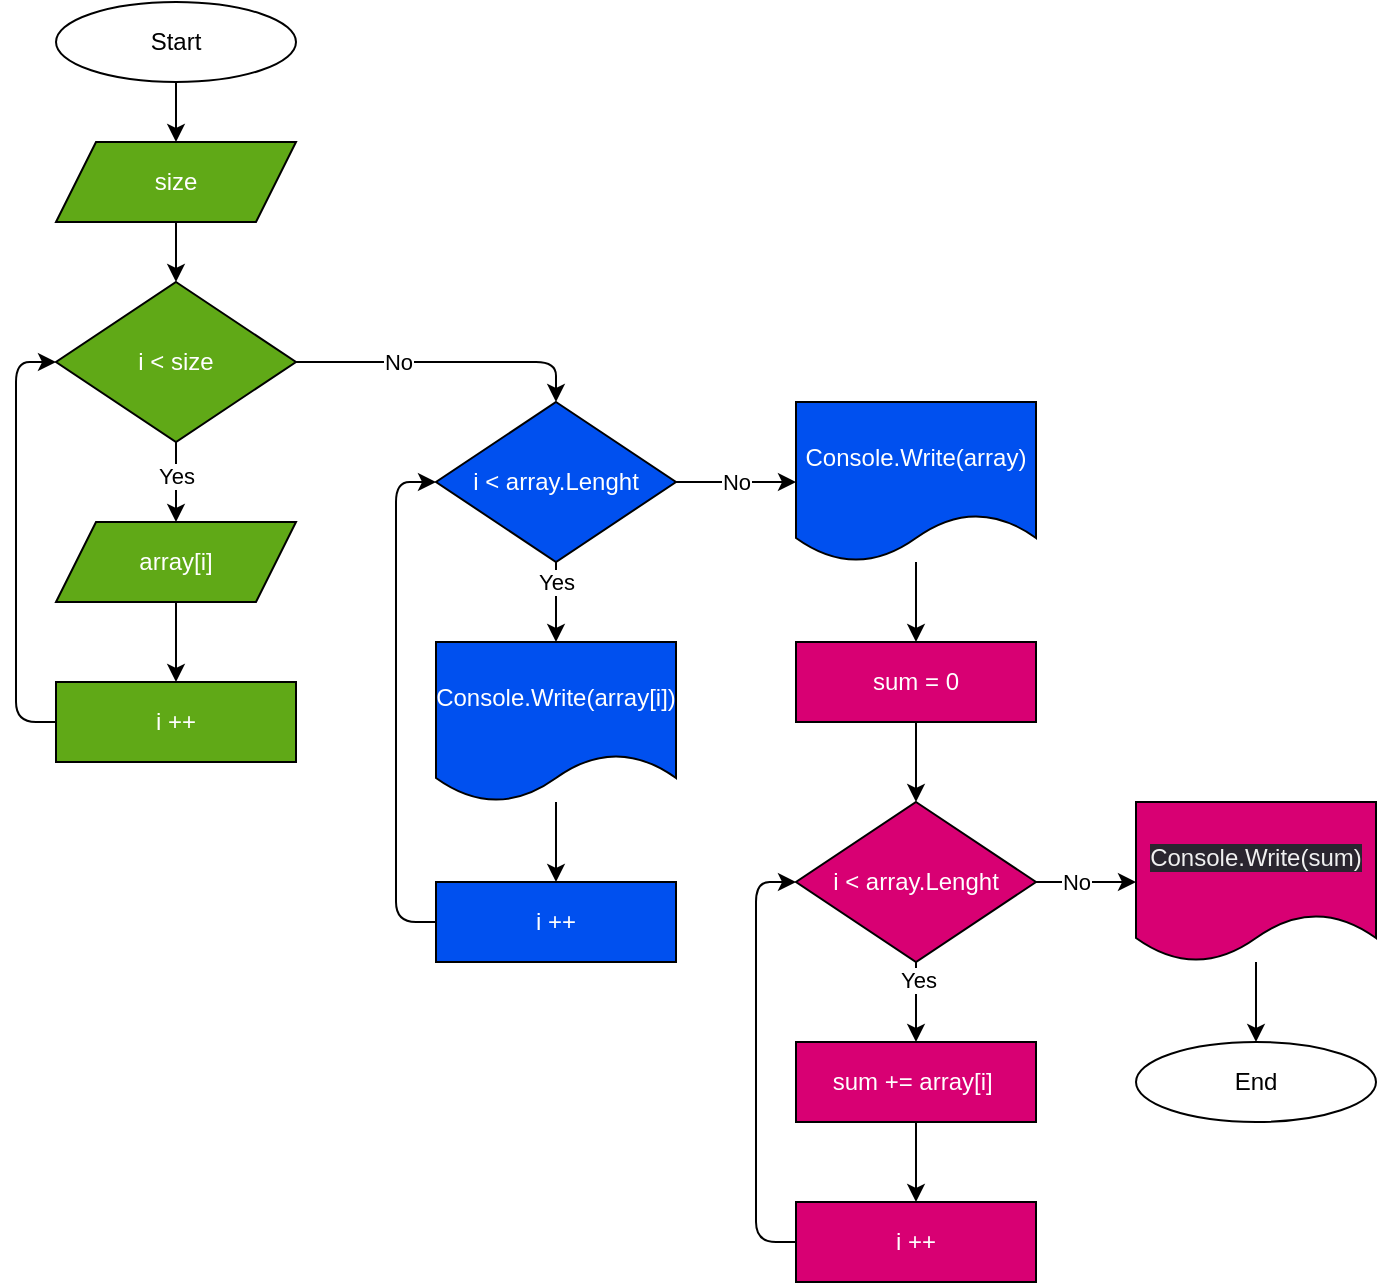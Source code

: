 <mxfile>
    <diagram id="4hZw0LuC-4t2RfQ-QbJT" name="Страница 1">
        <mxGraphModel dx="669" dy="391" grid="1" gridSize="10" guides="1" tooltips="1" connect="1" arrows="1" fold="1" page="1" pageScale="1" pageWidth="827" pageHeight="1169" math="0" shadow="0">
            <root>
                <mxCell id="0"/>
                <mxCell id="1" parent="0"/>
                <mxCell id="11" style="edgeStyle=none;html=1;exitX=0.5;exitY=1;exitDx=0;exitDy=0;entryX=0.5;entryY=0;entryDx=0;entryDy=0;" edge="1" parent="1" source="3" target="10">
                    <mxGeometry relative="1" as="geometry"/>
                </mxCell>
                <mxCell id="3" value="size" style="shape=parallelogram;perimeter=parallelogramPerimeter;whiteSpace=wrap;html=1;fixedSize=1;fillColor=#60a917;fontColor=#ffffff;strokeColor=#000000;" vertex="1" parent="1">
                    <mxGeometry x="50" y="110" width="120" height="40" as="geometry"/>
                </mxCell>
                <mxCell id="9" style="edgeStyle=none;html=1;exitX=0.5;exitY=1;exitDx=0;exitDy=0;entryX=0.5;entryY=0;entryDx=0;entryDy=0;" edge="1" parent="1" source="8" target="3">
                    <mxGeometry relative="1" as="geometry"/>
                </mxCell>
                <mxCell id="8" value="Start" style="ellipse;whiteSpace=wrap;html=1;fillColor=#FFFFFF;fontColor=#000000;" vertex="1" parent="1">
                    <mxGeometry x="50" y="40" width="120" height="40" as="geometry"/>
                </mxCell>
                <mxCell id="13" value="" style="edgeStyle=none;html=1;" edge="1" parent="1" source="10" target="12">
                    <mxGeometry relative="1" as="geometry"/>
                </mxCell>
                <mxCell id="29" value="Yes" style="edgeLabel;html=1;align=center;verticalAlign=middle;resizable=0;points=[];" vertex="1" connectable="0" parent="13">
                    <mxGeometry x="-0.467" relative="1" as="geometry">
                        <mxPoint y="6" as="offset"/>
                    </mxGeometry>
                </mxCell>
                <mxCell id="20" value="" style="edgeStyle=none;html=1;exitX=1;exitY=0.5;exitDx=0;exitDy=0;entryX=0.5;entryY=0;entryDx=0;entryDy=0;" edge="1" parent="1" source="10" target="23">
                    <mxGeometry relative="1" as="geometry">
                        <mxPoint x="250" y="100" as="targetPoint"/>
                        <Array as="points">
                            <mxPoint x="180" y="220"/>
                            <mxPoint x="230" y="220"/>
                            <mxPoint x="300" y="220"/>
                        </Array>
                    </mxGeometry>
                </mxCell>
                <mxCell id="21" value="No" style="edgeLabel;html=1;align=center;verticalAlign=middle;resizable=0;points=[];" vertex="1" connectable="0" parent="20">
                    <mxGeometry x="-0.028" y="-1" relative="1" as="geometry">
                        <mxPoint x="-22" y="-1" as="offset"/>
                    </mxGeometry>
                </mxCell>
                <mxCell id="10" value="i &amp;lt; size" style="rhombus;whiteSpace=wrap;html=1;fillColor=#60a917;fontColor=#ffffff;strokeColor=#000000;" vertex="1" parent="1">
                    <mxGeometry x="50" y="180" width="120" height="80" as="geometry"/>
                </mxCell>
                <mxCell id="15" value="" style="edgeStyle=none;html=1;" edge="1" parent="1" source="12" target="14">
                    <mxGeometry relative="1" as="geometry"/>
                </mxCell>
                <mxCell id="12" value="array[i]" style="shape=parallelogram;perimeter=parallelogramPerimeter;whiteSpace=wrap;html=1;fixedSize=1;fillColor=#60a917;fontColor=#ffffff;strokeColor=#000000;" vertex="1" parent="1">
                    <mxGeometry x="50" y="300" width="120" height="40" as="geometry"/>
                </mxCell>
                <mxCell id="17" style="edgeStyle=none;html=1;exitX=0;exitY=0.5;exitDx=0;exitDy=0;entryX=0;entryY=0.5;entryDx=0;entryDy=0;" edge="1" parent="1" source="14" target="10">
                    <mxGeometry relative="1" as="geometry">
                        <Array as="points">
                            <mxPoint x="30" y="400"/>
                            <mxPoint x="30" y="280"/>
                            <mxPoint x="30" y="220"/>
                        </Array>
                    </mxGeometry>
                </mxCell>
                <mxCell id="14" value="i ++" style="rounded=0;whiteSpace=wrap;html=1;fillColor=#60a917;fontColor=#ffffff;strokeColor=#000000;" vertex="1" parent="1">
                    <mxGeometry x="50" y="380" width="120" height="40" as="geometry"/>
                </mxCell>
                <mxCell id="25" value="" style="edgeStyle=none;html=1;entryX=0.5;entryY=0;entryDx=0;entryDy=0;" edge="1" parent="1" source="23" target="51">
                    <mxGeometry relative="1" as="geometry">
                        <mxPoint x="300" y="370" as="targetPoint"/>
                    </mxGeometry>
                </mxCell>
                <mxCell id="30" value="Yes" style="edgeLabel;html=1;align=center;verticalAlign=middle;resizable=0;points=[];" vertex="1" connectable="0" parent="25">
                    <mxGeometry x="-0.44" relative="1" as="geometry">
                        <mxPoint y="-1" as="offset"/>
                    </mxGeometry>
                </mxCell>
                <mxCell id="32" value="" style="edgeStyle=none;html=1;entryX=0;entryY=0.5;entryDx=0;entryDy=0;exitX=1;exitY=0.5;exitDx=0;exitDy=0;" edge="1" parent="1" source="23" target="50">
                    <mxGeometry relative="1" as="geometry">
                        <mxPoint x="410" y="350" as="targetPoint"/>
                    </mxGeometry>
                </mxCell>
                <mxCell id="33" value="No" style="edgeLabel;html=1;align=center;verticalAlign=middle;resizable=0;points=[];" vertex="1" connectable="0" parent="32">
                    <mxGeometry x="-0.476" y="2" relative="1" as="geometry">
                        <mxPoint x="14" y="2" as="offset"/>
                    </mxGeometry>
                </mxCell>
                <mxCell id="23" value="i &amp;lt; array.Lenght" style="rhombus;whiteSpace=wrap;html=1;strokeColor=#000000;fillColor=#0050ef;fontColor=#ffffff;" vertex="1" parent="1">
                    <mxGeometry x="240" y="240" width="120" height="80" as="geometry"/>
                </mxCell>
                <mxCell id="27" value="" style="edgeStyle=none;html=1;" edge="1" parent="1" target="26">
                    <mxGeometry relative="1" as="geometry">
                        <mxPoint x="300" y="440" as="sourcePoint"/>
                    </mxGeometry>
                </mxCell>
                <mxCell id="28" style="edgeStyle=none;html=1;exitX=0;exitY=0.5;exitDx=0;exitDy=0;entryX=0;entryY=0.5;entryDx=0;entryDy=0;" edge="1" parent="1" source="26" target="23">
                    <mxGeometry relative="1" as="geometry">
                        <Array as="points">
                            <mxPoint x="220" y="500"/>
                            <mxPoint x="220" y="360"/>
                            <mxPoint x="220" y="280"/>
                        </Array>
                    </mxGeometry>
                </mxCell>
                <mxCell id="26" value="i ++" style="rounded=0;whiteSpace=wrap;html=1;strokeColor=#000000;fillColor=#0050ef;fontColor=#ffffff;" vertex="1" parent="1">
                    <mxGeometry x="240" y="480" width="120" height="40" as="geometry"/>
                </mxCell>
                <mxCell id="35" value="" style="edgeStyle=none;html=1;" edge="1" parent="1" source="50" target="34">
                    <mxGeometry relative="1" as="geometry">
                        <mxPoint x="470" y="370" as="sourcePoint"/>
                    </mxGeometry>
                </mxCell>
                <mxCell id="37" value="" style="edgeStyle=none;html=1;" edge="1" parent="1" source="34" target="36">
                    <mxGeometry relative="1" as="geometry"/>
                </mxCell>
                <mxCell id="34" value="sum = 0" style="rounded=0;whiteSpace=wrap;html=1;strokeColor=#000000;fillColor=#d80073;fontColor=#ffffff;" vertex="1" parent="1">
                    <mxGeometry x="420" y="360" width="120" height="40" as="geometry"/>
                </mxCell>
                <mxCell id="40" value="" style="edgeStyle=none;html=1;" edge="1" parent="1" source="36" target="38">
                    <mxGeometry relative="1" as="geometry"/>
                </mxCell>
                <mxCell id="42" value="Yes" style="edgeLabel;html=1;align=center;verticalAlign=middle;resizable=0;points=[];" vertex="1" connectable="0" parent="40">
                    <mxGeometry x="-0.58" y="1" relative="1" as="geometry">
                        <mxPoint as="offset"/>
                    </mxGeometry>
                </mxCell>
                <mxCell id="45" value="" style="edgeStyle=none;html=1;entryX=0;entryY=0.5;entryDx=0;entryDy=0;" edge="1" parent="1" source="36" target="52">
                    <mxGeometry relative="1" as="geometry">
                        <mxPoint x="590" y="480" as="targetPoint"/>
                    </mxGeometry>
                </mxCell>
                <mxCell id="47" value="No" style="edgeLabel;html=1;align=center;verticalAlign=middle;resizable=0;points=[];" vertex="1" connectable="0" parent="45">
                    <mxGeometry x="-0.499" y="-1" relative="1" as="geometry">
                        <mxPoint x="7" y="-1" as="offset"/>
                    </mxGeometry>
                </mxCell>
                <mxCell id="36" value="i &amp;lt; array.Lenght" style="rhombus;whiteSpace=wrap;html=1;strokeColor=#000000;fillColor=#d80073;fontColor=#ffffff;" vertex="1" parent="1">
                    <mxGeometry x="420" y="440" width="120" height="80" as="geometry"/>
                </mxCell>
                <mxCell id="41" value="" style="edgeStyle=none;html=1;" edge="1" parent="1" source="38" target="39">
                    <mxGeometry relative="1" as="geometry"/>
                </mxCell>
                <mxCell id="38" value="sum += array[i]&amp;nbsp;" style="rounded=0;whiteSpace=wrap;html=1;strokeColor=#000000;fillColor=#d80073;fontColor=#ffffff;" vertex="1" parent="1">
                    <mxGeometry x="420" y="560" width="120" height="40" as="geometry"/>
                </mxCell>
                <mxCell id="43" style="edgeStyle=none;html=1;exitX=0;exitY=0.5;exitDx=0;exitDy=0;entryX=0;entryY=0.5;entryDx=0;entryDy=0;" edge="1" parent="1" source="39" target="36">
                    <mxGeometry relative="1" as="geometry">
                        <Array as="points">
                            <mxPoint x="400" y="660"/>
                            <mxPoint x="400" y="570"/>
                            <mxPoint x="400" y="480"/>
                        </Array>
                    </mxGeometry>
                </mxCell>
                <mxCell id="39" value="i ++" style="rounded=0;whiteSpace=wrap;html=1;strokeColor=#000000;fillColor=#d80073;fontColor=#ffffff;" vertex="1" parent="1">
                    <mxGeometry x="420" y="640" width="120" height="40" as="geometry"/>
                </mxCell>
                <mxCell id="49" value="" style="edgeStyle=none;html=1;" edge="1" parent="1" source="52" target="48">
                    <mxGeometry relative="1" as="geometry">
                        <mxPoint x="650" y="500" as="sourcePoint"/>
                    </mxGeometry>
                </mxCell>
                <mxCell id="48" value="End" style="ellipse;whiteSpace=wrap;html=1;fontColor=#000000;fillColor=#FFFFFF;" vertex="1" parent="1">
                    <mxGeometry x="590" y="560" width="120" height="40" as="geometry"/>
                </mxCell>
                <mxCell id="50" value="Console.Write(array)" style="shape=document;whiteSpace=wrap;html=1;boundedLbl=1;strokeColor=#000000;fillColor=#0050ef;fontColor=#ffffff;" vertex="1" parent="1">
                    <mxGeometry x="420" y="240" width="120" height="80" as="geometry"/>
                </mxCell>
                <mxCell id="51" value="Console.Write(array[i])" style="shape=document;whiteSpace=wrap;html=1;boundedLbl=1;strokeColor=#000000;fillColor=#0050ef;fontColor=#ffffff;" vertex="1" parent="1">
                    <mxGeometry x="240" y="360" width="120" height="80" as="geometry"/>
                </mxCell>
                <mxCell id="52" value="&lt;span style=&quot;color: rgb(240, 240, 240); font-family: Helvetica; font-size: 12px; font-style: normal; font-variant-ligatures: normal; font-variant-caps: normal; font-weight: 400; letter-spacing: normal; orphans: 2; text-align: center; text-indent: 0px; text-transform: none; widows: 2; word-spacing: 0px; -webkit-text-stroke-width: 0px; background-color: rgb(42, 37, 47); text-decoration-thickness: initial; text-decoration-style: initial; text-decoration-color: initial; float: none; display: inline !important;&quot;&gt;Console.Write(sum)&lt;/span&gt;" style="shape=document;whiteSpace=wrap;html=1;boundedLbl=1;strokeColor=#000000;fillColor=#d80073;fontColor=#ffffff;" vertex="1" parent="1">
                    <mxGeometry x="590" y="440" width="120" height="80" as="geometry"/>
                </mxCell>
            </root>
        </mxGraphModel>
    </diagram>
</mxfile>
